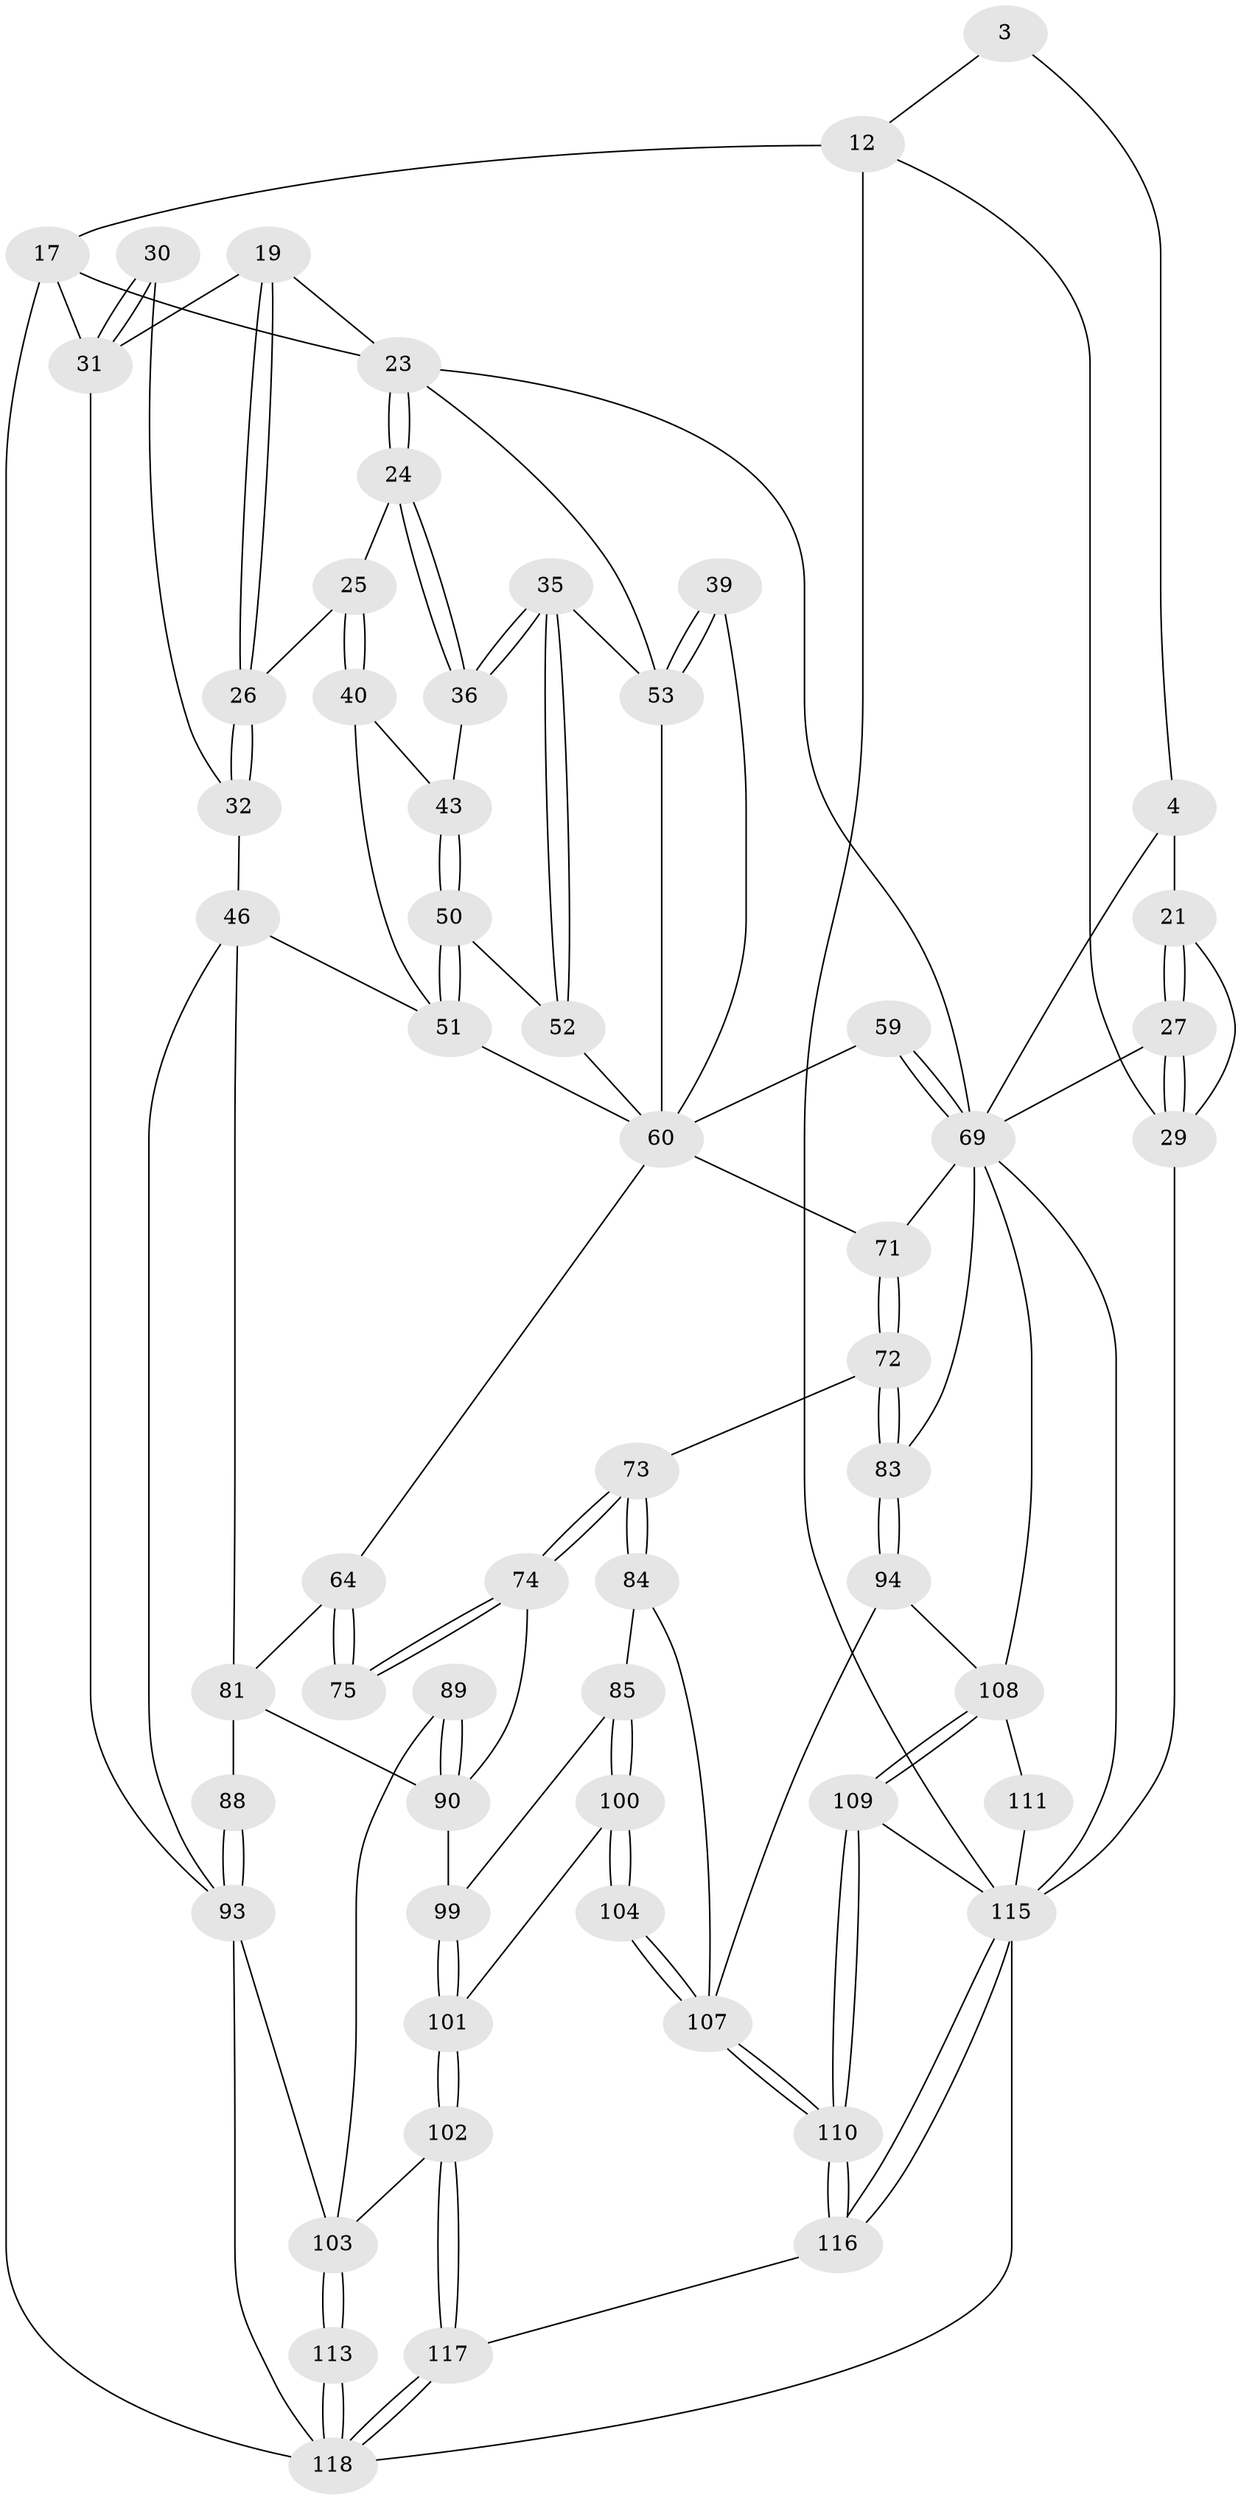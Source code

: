 // original degree distribution, {3: 0.03389830508474576, 5: 0.6101694915254238, 6: 0.1864406779661017, 4: 0.1694915254237288}
// Generated by graph-tools (version 1.1) at 2025/01/03/09/25 05:01:23]
// undirected, 59 vertices, 136 edges
graph export_dot {
graph [start="1"]
  node [color=gray90,style=filled];
  3 [pos="+0.6997647284131454+0"];
  4 [pos="+0.7815805183742714+0.12442836046923242",super="+2"];
  12 [pos="+1+0",super="+9"];
  17 [pos="+0.21346696353352157+0",super="+8+14"];
  19 [pos="+0.08418215503852323+0.14877018784275559"];
  21 [pos="+0.8312918705748665+0.1359593160719437",super="+10"];
  23 [pos="+0.2375463374104873+0.14252006347187335",super="+22+7+18"];
  24 [pos="+0.19471406567350133+0.19994468048429093"];
  25 [pos="+0.12593627866247933+0.19409325773207323"];
  26 [pos="+0.09083195866364421+0.15780167580984844"];
  27 [pos="+0.8643728691068625+0.29138859635916253"];
  29 [pos="+1+0.15557309559078372",super="+11"];
  30 [pos="+0+0.15202952710626128"];
  31 [pos="+0+0.15766626414372975",super="+20"];
  32 [pos="+0.03356823257509138+0.26608292486150875"];
  35 [pos="+0.2628588203297202+0.26331141511400113"];
  36 [pos="+0.22481767669266828+0.2428643646802297"];
  39 [pos="+0.4419551136945504+0.2972051867909092"];
  40 [pos="+0.11506391609224667+0.24431193132378057"];
  43 [pos="+0.18942650903342517+0.2836186800247482"];
  46 [pos="+0.014135653341229104+0.40591070718567945",super="+42"];
  50 [pos="+0.15355313147351335+0.33824574089790554"];
  51 [pos="+0.14507711119932826+0.3457972369216587",super="+41"];
  52 [pos="+0.24792075756811208+0.3105692897884967"];
  53 [pos="+0.37996115544243003+0.3972831428708489",super="+34+33"];
  59 [pos="+0.636058942852219+0.4271850895898632",super="+45"];
  60 [pos="+0.20273504214440122+0.38094537375848647",super="+56+58"];
  64 [pos="+0.3155579121146719+0.4750826246769484",super="+62"];
  69 [pos="+0.6384584481718268+0.5188857124038333",super="+68+67"];
  71 [pos="+0.4902589035350872+0.5526021970938516"];
  72 [pos="+0.4690244777591266+0.6065335551601767"];
  73 [pos="+0.44725239962969254+0.6405382009174432"];
  74 [pos="+0.35871613923447276+0.6150497250709297"];
  75 [pos="+0.2968647442208984+0.5023220491510195"];
  81 [pos="+0.15796494607469772+0.6296175940181444",super="+63"];
  83 [pos="+0.703889709551507+0.6408818388505232"];
  84 [pos="+0.4759354225636164+0.7371797891935311"];
  85 [pos="+0.4655017519103756+0.7452636468730904"];
  88 [pos="+0.08024982462212178+0.6846267176305824",super="+82"];
  89 [pos="+0.22859084145421193+0.7657185299093544"];
  90 [pos="+0.25550670418543175+0.7590169978666929",super="+87+80"];
  93 [pos="+0.024028576243366885+0.768782309846751",super="+76+49"];
  94 [pos="+0.6536364643731086+0.7632100331852846"];
  99 [pos="+0.3078707088906637+0.7655773287123819",super="+86"];
  100 [pos="+0.3821624323867111+0.8662165238219747"];
  101 [pos="+0.38045769071227925+0.8671896546388281"];
  102 [pos="+0.3390593415292146+0.907100354034675"];
  103 [pos="+0.3062411805589274+0.900949391474299",super="+92"];
  104 [pos="+0.4908074393321704+0.9224198805153339"];
  107 [pos="+0.539663891687542+0.9766309154153162",super="+95+96"];
  108 [pos="+0.6755002116617468+0.7867891735618566",super="+98"];
  109 [pos="+0.6508143370245717+0.9386086060879248"];
  110 [pos="+0.5434175653882422+1"];
  111 [pos="+0.7490396698021835+0.8753431875177183",super="+106"];
  113 [pos="+0.19025940630476004+1",super="+112"];
  115 [pos="+0.9526181802473449+1",super="+105+114"];
  116 [pos="+0.5127025080755266+1"];
  117 [pos="+0.42811556408922036+1"];
  118 [pos="+0.1482688308948286+1",super="+78"];
  3 -- 4;
  3 -- 12;
  4 -- 21 [weight=2];
  4 -- 69;
  12 -- 17 [weight=2];
  12 -- 115;
  12 -- 29;
  17 -- 31;
  17 -- 118;
  17 -- 23 [weight=2];
  19 -- 26;
  19 -- 26;
  19 -- 31;
  19 -- 23;
  21 -- 27;
  21 -- 27;
  21 -- 29;
  23 -- 24;
  23 -- 24;
  23 -- 53;
  23 -- 69;
  24 -- 25;
  24 -- 36;
  24 -- 36;
  25 -- 26;
  25 -- 40;
  25 -- 40;
  26 -- 32;
  26 -- 32;
  27 -- 29;
  27 -- 29;
  27 -- 69;
  29 -- 115;
  30 -- 31 [weight=2];
  30 -- 31;
  30 -- 32;
  31 -- 93;
  32 -- 46;
  35 -- 36;
  35 -- 36;
  35 -- 52;
  35 -- 52;
  35 -- 53;
  36 -- 43;
  39 -- 53 [weight=2];
  39 -- 53;
  39 -- 60;
  40 -- 43;
  40 -- 51;
  43 -- 50;
  43 -- 50;
  46 -- 51;
  46 -- 93;
  46 -- 81;
  50 -- 51;
  50 -- 51;
  50 -- 52;
  51 -- 60;
  52 -- 60;
  53 -- 60;
  59 -- 69 [weight=3];
  59 -- 69;
  59 -- 60 [weight=2];
  60 -- 64 [weight=2];
  60 -- 71;
  64 -- 75 [weight=2];
  64 -- 75;
  64 -- 81;
  69 -- 71;
  69 -- 83;
  69 -- 115;
  69 -- 108;
  71 -- 72;
  71 -- 72;
  72 -- 73;
  72 -- 83;
  72 -- 83;
  73 -- 74;
  73 -- 74;
  73 -- 84;
  73 -- 84;
  74 -- 75;
  74 -- 75;
  74 -- 90;
  81 -- 88;
  81 -- 90;
  83 -- 94;
  83 -- 94;
  84 -- 85;
  84 -- 107;
  85 -- 100;
  85 -- 100;
  85 -- 99;
  88 -- 93 [weight=3];
  88 -- 93;
  89 -- 90 [weight=2];
  89 -- 90;
  89 -- 103;
  90 -- 99 [weight=2];
  93 -- 118;
  93 -- 103;
  94 -- 107;
  94 -- 108;
  99 -- 101;
  99 -- 101;
  100 -- 101;
  100 -- 104;
  100 -- 104;
  101 -- 102;
  101 -- 102;
  102 -- 103;
  102 -- 117;
  102 -- 117;
  103 -- 113 [weight=2];
  103 -- 113;
  104 -- 107 [weight=2];
  104 -- 107;
  107 -- 110;
  107 -- 110;
  108 -- 109;
  108 -- 109;
  108 -- 111 [weight=2];
  109 -- 110;
  109 -- 110;
  109 -- 115;
  110 -- 116;
  110 -- 116;
  111 -- 115 [weight=2];
  113 -- 118 [weight=2];
  113 -- 118;
  115 -- 116;
  115 -- 116;
  115 -- 118;
  116 -- 117;
  117 -- 118;
  117 -- 118;
}
